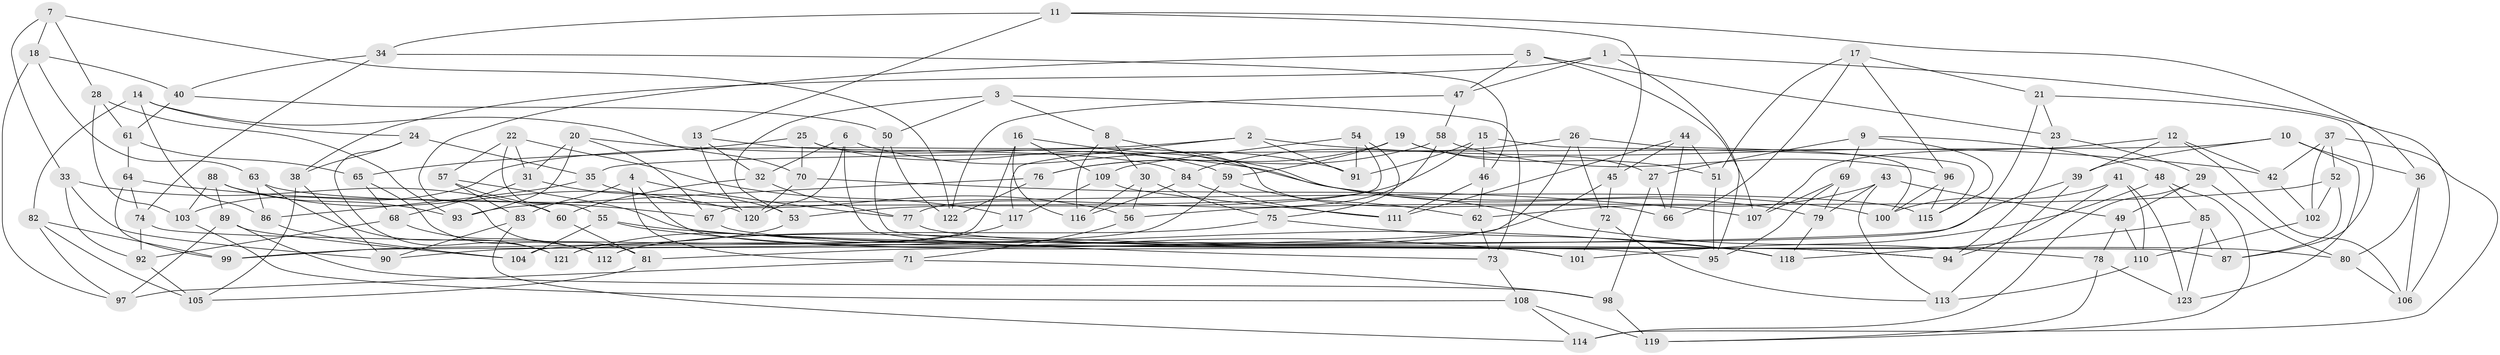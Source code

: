 // coarse degree distribution, {6: 0.5675675675675675, 4: 0.35135135135135137, 5: 0.08108108108108109}
// Generated by graph-tools (version 1.1) at 2025/24/03/03/25 07:24:24]
// undirected, 123 vertices, 246 edges
graph export_dot {
graph [start="1"]
  node [color=gray90,style=filled];
  1;
  2;
  3;
  4;
  5;
  6;
  7;
  8;
  9;
  10;
  11;
  12;
  13;
  14;
  15;
  16;
  17;
  18;
  19;
  20;
  21;
  22;
  23;
  24;
  25;
  26;
  27;
  28;
  29;
  30;
  31;
  32;
  33;
  34;
  35;
  36;
  37;
  38;
  39;
  40;
  41;
  42;
  43;
  44;
  45;
  46;
  47;
  48;
  49;
  50;
  51;
  52;
  53;
  54;
  55;
  56;
  57;
  58;
  59;
  60;
  61;
  62;
  63;
  64;
  65;
  66;
  67;
  68;
  69;
  70;
  71;
  72;
  73;
  74;
  75;
  76;
  77;
  78;
  79;
  80;
  81;
  82;
  83;
  84;
  85;
  86;
  87;
  88;
  89;
  90;
  91;
  92;
  93;
  94;
  95;
  96;
  97;
  98;
  99;
  100;
  101;
  102;
  103;
  104;
  105;
  106;
  107;
  108;
  109;
  110;
  111;
  112;
  113;
  114;
  115;
  116;
  117;
  118;
  119;
  120;
  121;
  122;
  123;
  1 -- 47;
  1 -- 95;
  1 -- 106;
  1 -- 38;
  2 -- 103;
  2 -- 91;
  2 -- 42;
  2 -- 117;
  3 -- 50;
  3 -- 53;
  3 -- 8;
  3 -- 73;
  4 -- 77;
  4 -- 101;
  4 -- 83;
  4 -- 71;
  5 -- 23;
  5 -- 107;
  5 -- 81;
  5 -- 47;
  6 -- 120;
  6 -- 32;
  6 -- 91;
  6 -- 73;
  7 -- 28;
  7 -- 18;
  7 -- 33;
  7 -- 122;
  8 -- 30;
  8 -- 116;
  8 -- 78;
  9 -- 69;
  9 -- 48;
  9 -- 27;
  9 -- 115;
  10 -- 39;
  10 -- 36;
  10 -- 35;
  10 -- 123;
  11 -- 34;
  11 -- 45;
  11 -- 13;
  11 -- 36;
  12 -- 106;
  12 -- 107;
  12 -- 42;
  12 -- 39;
  13 -- 84;
  13 -- 32;
  13 -- 120;
  14 -- 82;
  14 -- 24;
  14 -- 70;
  14 -- 86;
  15 -- 53;
  15 -- 115;
  15 -- 46;
  15 -- 91;
  16 -- 109;
  16 -- 79;
  16 -- 121;
  16 -- 116;
  17 -- 66;
  17 -- 51;
  17 -- 21;
  17 -- 96;
  18 -- 97;
  18 -- 63;
  18 -- 40;
  19 -- 27;
  19 -- 59;
  19 -- 51;
  19 -- 76;
  20 -- 31;
  20 -- 100;
  20 -- 67;
  20 -- 93;
  21 -- 23;
  21 -- 87;
  21 -- 104;
  22 -- 55;
  22 -- 57;
  22 -- 31;
  22 -- 117;
  23 -- 94;
  23 -- 29;
  24 -- 38;
  24 -- 121;
  24 -- 35;
  25 -- 65;
  25 -- 70;
  25 -- 59;
  25 -- 66;
  26 -- 81;
  26 -- 72;
  26 -- 84;
  26 -- 100;
  27 -- 66;
  27 -- 98;
  28 -- 93;
  28 -- 103;
  28 -- 61;
  29 -- 80;
  29 -- 114;
  29 -- 49;
  30 -- 75;
  30 -- 56;
  30 -- 116;
  31 -- 68;
  31 -- 53;
  32 -- 60;
  32 -- 77;
  33 -- 92;
  33 -- 60;
  33 -- 90;
  34 -- 46;
  34 -- 74;
  34 -- 40;
  35 -- 56;
  35 -- 86;
  36 -- 106;
  36 -- 80;
  37 -- 52;
  37 -- 114;
  37 -- 102;
  37 -- 42;
  38 -- 105;
  38 -- 90;
  39 -- 99;
  39 -- 113;
  40 -- 50;
  40 -- 61;
  41 -- 100;
  41 -- 94;
  41 -- 110;
  41 -- 123;
  42 -- 102;
  43 -- 79;
  43 -- 113;
  43 -- 49;
  43 -- 62;
  44 -- 45;
  44 -- 111;
  44 -- 66;
  44 -- 51;
  45 -- 72;
  45 -- 112;
  46 -- 62;
  46 -- 111;
  47 -- 122;
  47 -- 58;
  48 -- 119;
  48 -- 85;
  48 -- 101;
  49 -- 110;
  49 -- 78;
  50 -- 122;
  50 -- 87;
  51 -- 95;
  52 -- 56;
  52 -- 87;
  52 -- 102;
  53 -- 99;
  54 -- 67;
  54 -- 91;
  54 -- 109;
  54 -- 75;
  55 -- 104;
  55 -- 118;
  55 -- 101;
  56 -- 71;
  57 -- 83;
  57 -- 60;
  57 -- 94;
  58 -- 77;
  58 -- 76;
  58 -- 96;
  59 -- 62;
  59 -- 90;
  60 -- 81;
  61 -- 65;
  61 -- 64;
  62 -- 73;
  63 -- 115;
  63 -- 86;
  63 -- 121;
  64 -- 99;
  64 -- 67;
  64 -- 74;
  65 -- 112;
  65 -- 68;
  67 -- 94;
  68 -- 92;
  68 -- 112;
  69 -- 79;
  69 -- 107;
  69 -- 95;
  70 -- 107;
  70 -- 120;
  71 -- 97;
  71 -- 98;
  72 -- 113;
  72 -- 101;
  73 -- 108;
  74 -- 95;
  74 -- 92;
  75 -- 118;
  75 -- 112;
  76 -- 122;
  76 -- 93;
  77 -- 80;
  78 -- 123;
  78 -- 119;
  79 -- 118;
  80 -- 106;
  81 -- 105;
  82 -- 97;
  82 -- 105;
  82 -- 99;
  83 -- 114;
  83 -- 90;
  84 -- 111;
  84 -- 116;
  85 -- 87;
  85 -- 118;
  85 -- 123;
  86 -- 104;
  88 -- 93;
  88 -- 103;
  88 -- 89;
  88 -- 120;
  89 -- 104;
  89 -- 98;
  89 -- 97;
  92 -- 105;
  96 -- 115;
  96 -- 100;
  98 -- 119;
  102 -- 110;
  103 -- 108;
  108 -- 119;
  108 -- 114;
  109 -- 117;
  109 -- 111;
  110 -- 113;
  117 -- 121;
}
